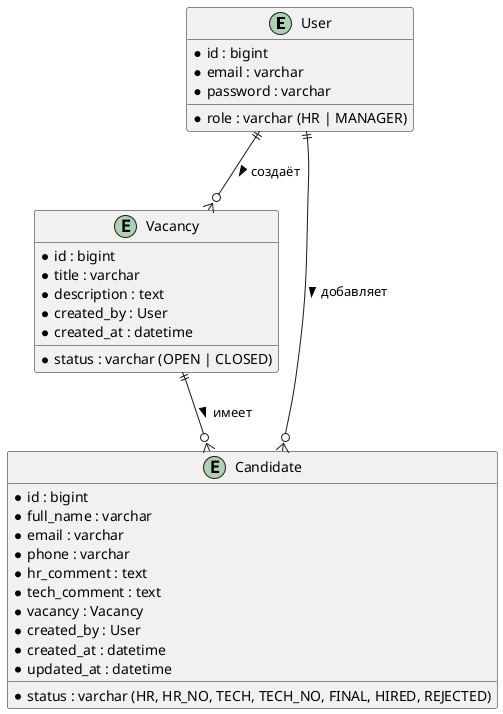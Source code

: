 @startuml

entity "User" as User {
  * id : bigint
  * email : varchar
  * password : varchar
  * role : varchar (HR | MANAGER)
}

entity "Vacancy" as Vacancy {
  * id : bigint
  * title : varchar
  * description : text
  * status : varchar (OPEN | CLOSED)
  * created_by : User
  * created_at : datetime
}

entity "Candidate" as Candidate {
  * id : bigint
  * full_name : varchar
  * email : varchar
  * phone : varchar
  * status : varchar (HR, HR_NO, TECH, TECH_NO, FINAL, HIRED, REJECTED)
  * hr_comment : text
  * tech_comment : text
  * vacancy : Vacancy
  * created_by : User
  * created_at : datetime
  * updated_at : datetime
}

User ||--o{ Vacancy : "создаёт >"
Vacancy ||--o{ Candidate : "имеет >"
User ||--o{ Candidate : "добавляет >"

@enduml 